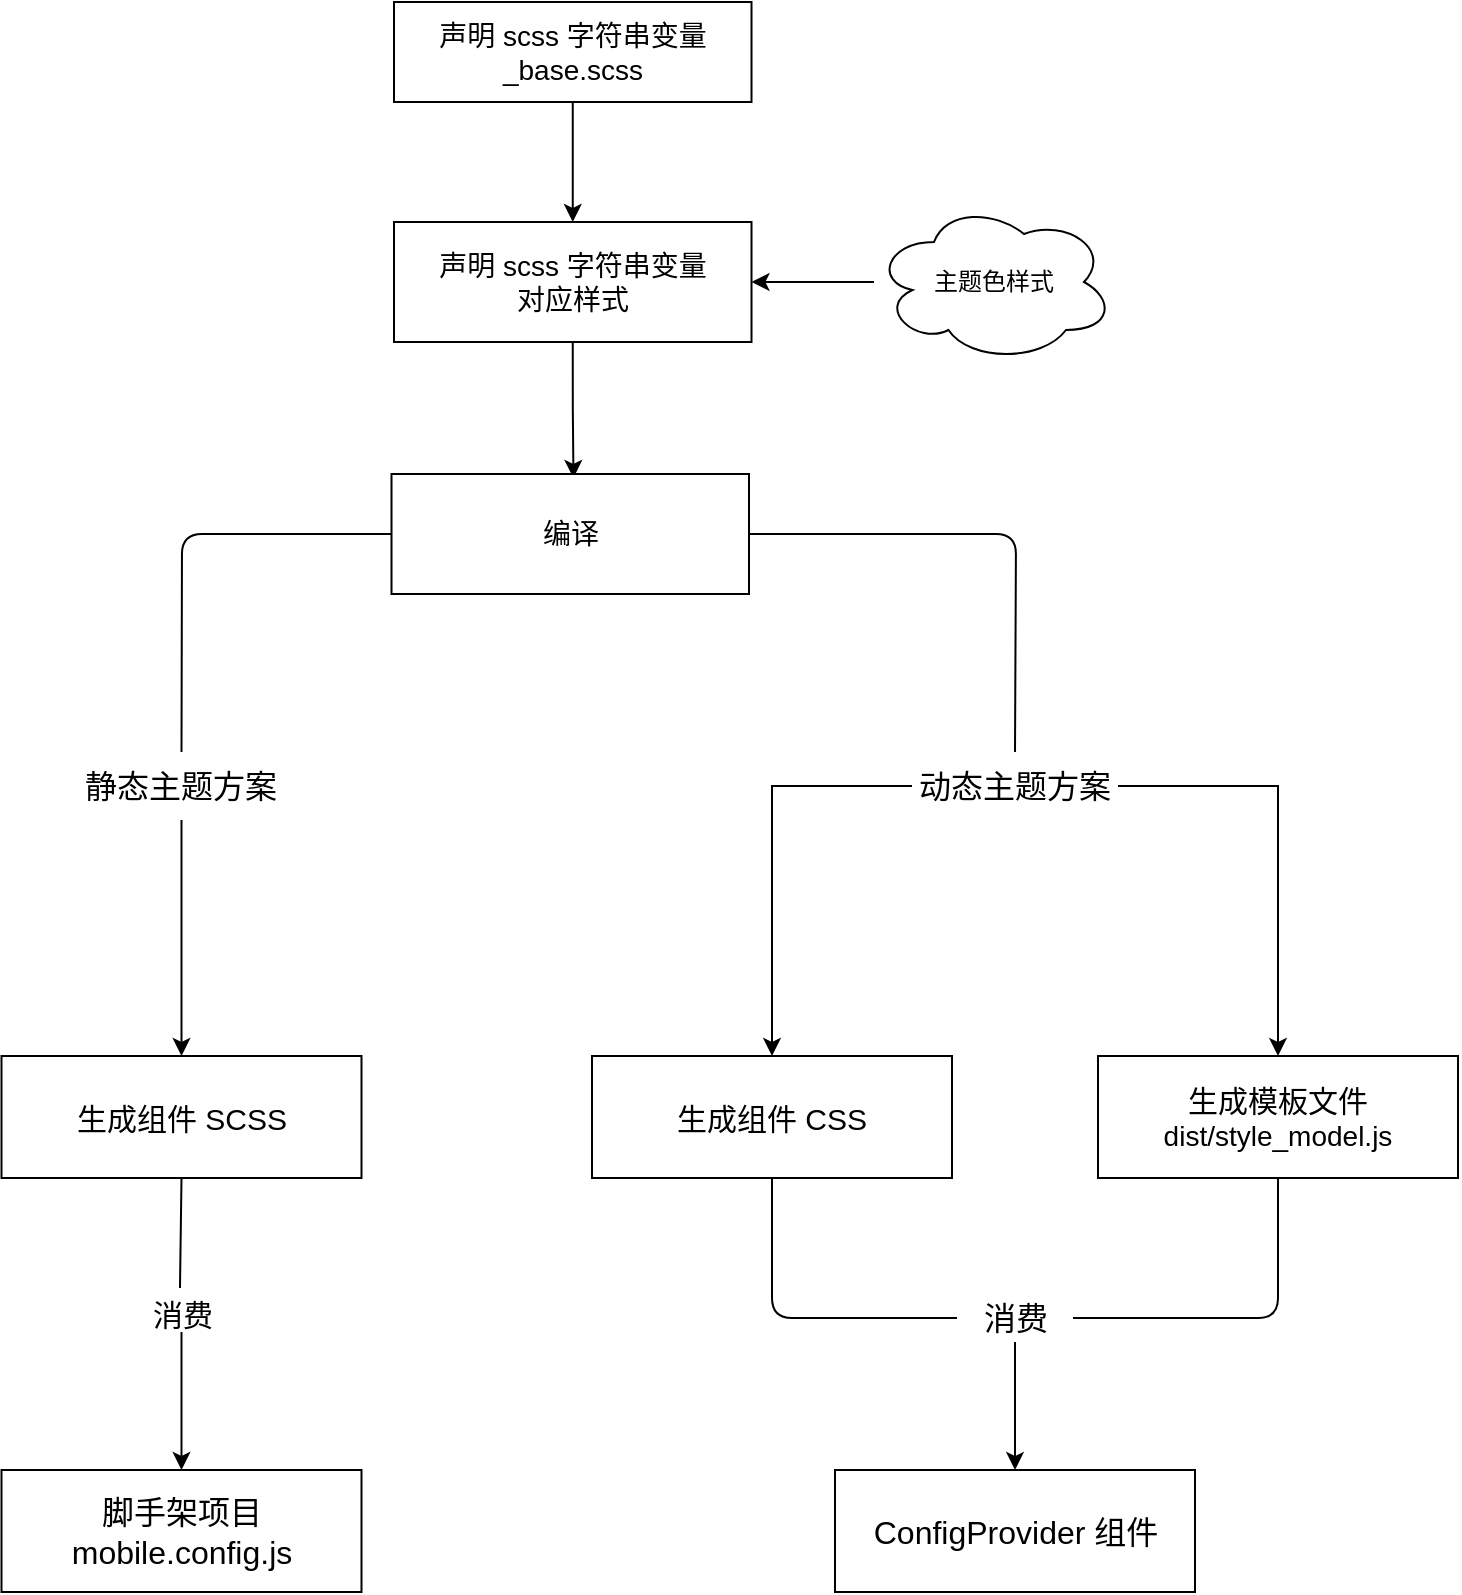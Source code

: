 <mxfile version="14.2.4" type="github">
  <diagram id="YDq30yNLg8MbDRHc_g-c" name="Page-1">
    <mxGraphModel dx="756" dy="538" grid="0" gridSize="10" guides="1" tooltips="1" connect="1" arrows="1" fold="1" page="1" pageScale="1" pageWidth="827" pageHeight="1169" math="0" shadow="0">
      <root>
        <mxCell id="0" />
        <mxCell id="1" parent="0" />
        <mxCell id="0DXvmOEvGD87Ocd6d_Wr-25" style="edgeStyle=orthogonalEdgeStyle;rounded=0;orthogonalLoop=1;jettySize=auto;html=1;exitX=0.5;exitY=1;exitDx=0;exitDy=0;entryX=0.5;entryY=0;entryDx=0;entryDy=0;" edge="1" parent="1" source="0DXvmOEvGD87Ocd6d_Wr-12" target="0DXvmOEvGD87Ocd6d_Wr-22">
          <mxGeometry relative="1" as="geometry" />
        </mxCell>
        <mxCell id="0DXvmOEvGD87Ocd6d_Wr-12" value="&lt;font&gt;&lt;span style=&quot;font-size: 14px&quot;&gt;声明&amp;nbsp;scss 字符串变量&lt;/span&gt;&lt;br&gt;&lt;font style=&quot;font-size: 14px&quot;&gt;_base.scss&lt;/font&gt;&lt;br&gt;&lt;/font&gt;" style="rounded=0;whiteSpace=wrap;html=1;verticalAlign=middle;spacing=2;" vertex="1" parent="1">
          <mxGeometry x="247" y="49" width="178.75" height="50" as="geometry" />
        </mxCell>
        <mxCell id="0DXvmOEvGD87Ocd6d_Wr-13" value="&lt;span style=&quot;font-size: 15px&quot;&gt;生成组件 SCSS&lt;/span&gt;" style="rounded=0;whiteSpace=wrap;html=1;" vertex="1" parent="1">
          <mxGeometry x="50.75" y="576" width="180" height="61" as="geometry" />
        </mxCell>
        <mxCell id="0DXvmOEvGD87Ocd6d_Wr-35" style="edgeStyle=orthogonalEdgeStyle;rounded=0;orthogonalLoop=1;jettySize=auto;html=1;exitX=0.5;exitY=1;exitDx=0;exitDy=0;entryX=0.509;entryY=0.033;entryDx=0;entryDy=0;entryPerimeter=0;" edge="1" parent="1" source="0DXvmOEvGD87Ocd6d_Wr-22" target="0DXvmOEvGD87Ocd6d_Wr-46">
          <mxGeometry relative="1" as="geometry">
            <mxPoint x="336.69" y="264" as="targetPoint" />
          </mxGeometry>
        </mxCell>
        <mxCell id="0DXvmOEvGD87Ocd6d_Wr-22" value="&lt;font style=&quot;font-size: 14px&quot;&gt;声明 scss 字符串变量&lt;br&gt;对应样式&lt;/font&gt;" style="rounded=0;whiteSpace=wrap;html=1;" vertex="1" parent="1">
          <mxGeometry x="247" y="159" width="178.75" height="60" as="geometry" />
        </mxCell>
        <mxCell id="0DXvmOEvGD87Ocd6d_Wr-28" style="edgeStyle=orthogonalEdgeStyle;rounded=0;orthogonalLoop=1;jettySize=auto;html=1;entryX=1;entryY=0.5;entryDx=0;entryDy=0;" edge="1" parent="1" source="0DXvmOEvGD87Ocd6d_Wr-27" target="0DXvmOEvGD87Ocd6d_Wr-22">
          <mxGeometry relative="1" as="geometry" />
        </mxCell>
        <mxCell id="0DXvmOEvGD87Ocd6d_Wr-27" value="主题色样式" style="ellipse;shape=cloud;whiteSpace=wrap;html=1;" vertex="1" parent="1">
          <mxGeometry x="487" y="149" width="120" height="80" as="geometry" />
        </mxCell>
        <mxCell id="0DXvmOEvGD87Ocd6d_Wr-36" value="&lt;span style=&quot;font-size: 15px&quot;&gt;生成组件 CSS&lt;/span&gt;" style="rounded=0;whiteSpace=wrap;html=1;" vertex="1" parent="1">
          <mxGeometry x="346" y="576" width="180" height="61" as="geometry" />
        </mxCell>
        <mxCell id="0DXvmOEvGD87Ocd6d_Wr-39" value="&lt;span style=&quot;font-size: 15px&quot;&gt;生成模板文件&lt;/span&gt;&lt;br&gt;&lt;font style=&quot;font-size: 14px&quot;&gt;dist/style_model.js&lt;/font&gt;" style="rounded=0;whiteSpace=wrap;html=1;" vertex="1" parent="1">
          <mxGeometry x="599" y="576" width="180" height="61" as="geometry" />
        </mxCell>
        <mxCell id="0DXvmOEvGD87Ocd6d_Wr-46" value="&lt;span style=&quot;font-size: 14px&quot;&gt;编译&lt;/span&gt;" style="rounded=0;whiteSpace=wrap;html=1;" vertex="1" parent="1">
          <mxGeometry x="245.75" y="285" width="178.75" height="60" as="geometry" />
        </mxCell>
        <mxCell id="0DXvmOEvGD87Ocd6d_Wr-49" style="edgeStyle=orthogonalEdgeStyle;rounded=0;orthogonalLoop=1;jettySize=auto;html=1;exitX=0.5;exitY=1;exitDx=0;exitDy=0;entryX=0.5;entryY=0;entryDx=0;entryDy=0;" edge="1" parent="1" source="0DXvmOEvGD87Ocd6d_Wr-56" target="0DXvmOEvGD87Ocd6d_Wr-13">
          <mxGeometry relative="1" as="geometry">
            <mxPoint x="141.375" y="478" as="sourcePoint" />
          </mxGeometry>
        </mxCell>
        <mxCell id="0DXvmOEvGD87Ocd6d_Wr-51" style="edgeStyle=orthogonalEdgeStyle;rounded=0;orthogonalLoop=1;jettySize=auto;html=1;exitX=0;exitY=0.5;exitDx=0;exitDy=0;" edge="1" parent="1" source="0DXvmOEvGD87Ocd6d_Wr-54" target="0DXvmOEvGD87Ocd6d_Wr-36">
          <mxGeometry relative="1" as="geometry">
            <mxPoint x="462" y="448" as="sourcePoint" />
            <Array as="points">
              <mxPoint x="436" y="441" />
            </Array>
          </mxGeometry>
        </mxCell>
        <mxCell id="0DXvmOEvGD87Ocd6d_Wr-52" style="edgeStyle=orthogonalEdgeStyle;rounded=0;orthogonalLoop=1;jettySize=auto;html=1;exitX=1;exitY=0.5;exitDx=0;exitDy=0;entryX=0.5;entryY=0;entryDx=0;entryDy=0;" edge="1" parent="1" source="0DXvmOEvGD87Ocd6d_Wr-54" target="0DXvmOEvGD87Ocd6d_Wr-39">
          <mxGeometry relative="1" as="geometry">
            <mxPoint x="640.75" y="448" as="sourcePoint" />
          </mxGeometry>
        </mxCell>
        <mxCell id="0DXvmOEvGD87Ocd6d_Wr-54" value="&lt;font style=&quot;font-size: 16px&quot;&gt;动态主题方案&lt;/font&gt;" style="text;html=1;strokeColor=none;fillColor=none;align=center;verticalAlign=middle;whiteSpace=wrap;rounded=0;" vertex="1" parent="1">
          <mxGeometry x="506" y="424" width="103" height="34" as="geometry" />
        </mxCell>
        <mxCell id="0DXvmOEvGD87Ocd6d_Wr-56" value="&lt;font style=&quot;font-size: 16px&quot;&gt;静态主题方案&lt;/font&gt;" style="text;html=1;strokeColor=none;fillColor=none;align=center;verticalAlign=middle;whiteSpace=wrap;rounded=0;" vertex="1" parent="1">
          <mxGeometry x="89.25" y="424" width="103" height="34" as="geometry" />
        </mxCell>
        <mxCell id="0DXvmOEvGD87Ocd6d_Wr-57" value="&lt;div style=&quot;margin: 0px&quot;&gt;&lt;p style=&quot;margin: 0px&quot;&gt;&lt;font style=&quot;font-size: 16px&quot;&gt;脚手架项目&lt;/font&gt;&lt;/p&gt;&lt;p style=&quot;margin: 0px&quot;&gt;&lt;font style=&quot;font-size: 16px&quot;&gt;mobile.config.js&lt;/font&gt;&lt;/p&gt;&lt;/div&gt;" style="rounded=0;whiteSpace=wrap;html=1;" vertex="1" parent="1">
          <mxGeometry x="50.75" y="783" width="180" height="61" as="geometry" />
        </mxCell>
        <mxCell id="0DXvmOEvGD87Ocd6d_Wr-60" value="" style="endArrow=none;html=1;entryX=0;entryY=0.5;entryDx=0;entryDy=0;exitX=0.5;exitY=0;exitDx=0;exitDy=0;" edge="1" parent="1" source="0DXvmOEvGD87Ocd6d_Wr-56" target="0DXvmOEvGD87Ocd6d_Wr-46">
          <mxGeometry width="50" height="50" relative="1" as="geometry">
            <mxPoint x="195.75" y="362" as="sourcePoint" />
            <mxPoint x="223" y="312" as="targetPoint" />
            <Array as="points">
              <mxPoint x="141" y="315" />
            </Array>
          </mxGeometry>
        </mxCell>
        <mxCell id="0DXvmOEvGD87Ocd6d_Wr-61" value="" style="endArrow=none;html=1;exitX=1;exitY=0.5;exitDx=0;exitDy=0;entryX=0.5;entryY=0;entryDx=0;entryDy=0;" edge="1" parent="1" source="0DXvmOEvGD87Ocd6d_Wr-46" target="0DXvmOEvGD87Ocd6d_Wr-54">
          <mxGeometry width="50" height="50" relative="1" as="geometry">
            <mxPoint x="467" y="332" as="sourcePoint" />
            <mxPoint x="517" y="282" as="targetPoint" />
            <Array as="points">
              <mxPoint x="558" y="315" />
            </Array>
          </mxGeometry>
        </mxCell>
        <mxCell id="0DXvmOEvGD87Ocd6d_Wr-64" style="edgeStyle=orthogonalEdgeStyle;rounded=0;orthogonalLoop=1;jettySize=auto;html=1;" edge="1" parent="1" source="0DXvmOEvGD87Ocd6d_Wr-62" target="0DXvmOEvGD87Ocd6d_Wr-57">
          <mxGeometry relative="1" as="geometry" />
        </mxCell>
        <mxCell id="0DXvmOEvGD87Ocd6d_Wr-62" value="&lt;font style=&quot;font-size: 15px&quot;&gt;消费&lt;/font&gt;" style="text;html=1;align=center;verticalAlign=middle;resizable=0;points=[];autosize=1;" vertex="1" parent="1">
          <mxGeometry x="120.75" y="695" width="40" height="19" as="geometry" />
        </mxCell>
        <mxCell id="0DXvmOEvGD87Ocd6d_Wr-65" value="" style="endArrow=none;html=1;entryX=0.5;entryY=1;entryDx=0;entryDy=0;exitX=0.481;exitY=-0.158;exitDx=0;exitDy=0;exitPerimeter=0;" edge="1" parent="1" source="0DXvmOEvGD87Ocd6d_Wr-62" target="0DXvmOEvGD87Ocd6d_Wr-13">
          <mxGeometry width="50" height="50" relative="1" as="geometry">
            <mxPoint x="75" y="709" as="sourcePoint" />
            <mxPoint x="125" y="659" as="targetPoint" />
          </mxGeometry>
        </mxCell>
        <mxCell id="0DXvmOEvGD87Ocd6d_Wr-67" value="&lt;div style=&quot;margin: 0px&quot;&gt;&lt;p style=&quot;margin: 0px&quot;&gt;&lt;span style=&quot;font-size: 16px&quot;&gt;ConfigProvider 组件&lt;/span&gt;&lt;/p&gt;&lt;/div&gt;" style="rounded=0;whiteSpace=wrap;html=1;" vertex="1" parent="1">
          <mxGeometry x="467.5" y="783" width="180" height="61" as="geometry" />
        </mxCell>
        <mxCell id="0DXvmOEvGD87Ocd6d_Wr-80" style="edgeStyle=orthogonalEdgeStyle;rounded=0;orthogonalLoop=1;jettySize=auto;html=1;exitX=0.5;exitY=1;exitDx=0;exitDy=0;entryX=0.5;entryY=0;entryDx=0;entryDy=0;" edge="1" parent="1" source="0DXvmOEvGD87Ocd6d_Wr-79" target="0DXvmOEvGD87Ocd6d_Wr-67">
          <mxGeometry relative="1" as="geometry" />
        </mxCell>
        <mxCell id="0DXvmOEvGD87Ocd6d_Wr-79" value="&lt;span style=&quot;font-size: 16px&quot;&gt;消费&lt;/span&gt;" style="text;html=1;strokeColor=none;fillColor=none;align=center;verticalAlign=middle;whiteSpace=wrap;rounded=0;" vertex="1" parent="1">
          <mxGeometry x="528.5" y="695" width="58" height="24" as="geometry" />
        </mxCell>
        <mxCell id="0DXvmOEvGD87Ocd6d_Wr-81" value="" style="endArrow=none;html=1;entryX=0.5;entryY=1;entryDx=0;entryDy=0;exitX=0;exitY=0.5;exitDx=0;exitDy=0;" edge="1" parent="1" source="0DXvmOEvGD87Ocd6d_Wr-79" target="0DXvmOEvGD87Ocd6d_Wr-36">
          <mxGeometry width="50" height="50" relative="1" as="geometry">
            <mxPoint x="364" y="719" as="sourcePoint" />
            <mxPoint x="414" y="669" as="targetPoint" />
            <Array as="points">
              <mxPoint x="436" y="707" />
            </Array>
          </mxGeometry>
        </mxCell>
        <mxCell id="0DXvmOEvGD87Ocd6d_Wr-83" value="" style="endArrow=none;html=1;entryX=0.5;entryY=1;entryDx=0;entryDy=0;exitX=1;exitY=0.5;exitDx=0;exitDy=0;" edge="1" parent="1" source="0DXvmOEvGD87Ocd6d_Wr-79" target="0DXvmOEvGD87Ocd6d_Wr-39">
          <mxGeometry width="50" height="50" relative="1" as="geometry">
            <mxPoint x="631" y="732" as="sourcePoint" />
            <mxPoint x="681" y="682" as="targetPoint" />
            <Array as="points">
              <mxPoint x="689" y="707" />
            </Array>
          </mxGeometry>
        </mxCell>
      </root>
    </mxGraphModel>
  </diagram>
</mxfile>
